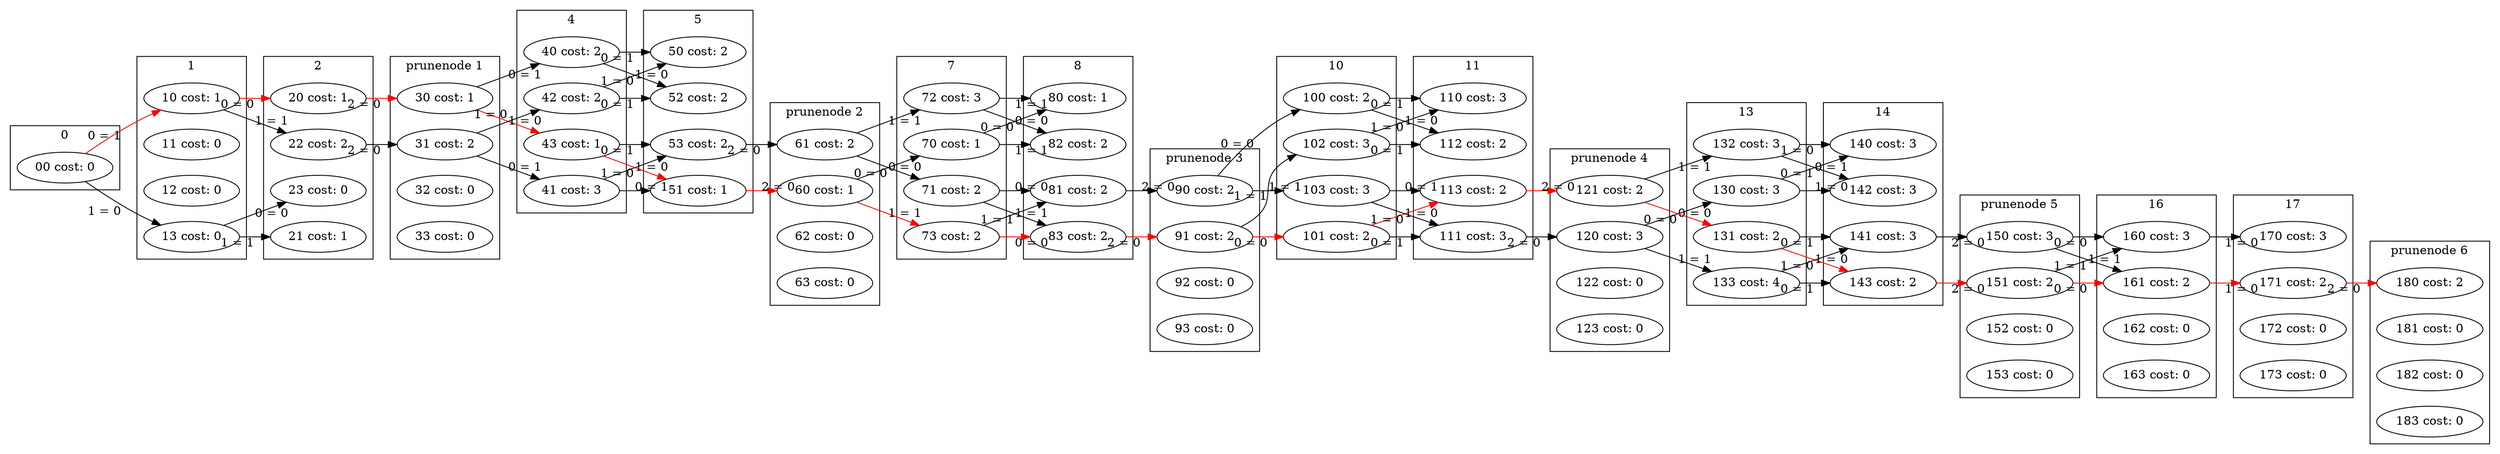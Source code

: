 strict digraph mainGraph {
	graph [rankdir=LR]
	subgraph cluster0 {
		graph [label=0]
		00 [label="00 cost: 0"]
	}
	subgraph cluster1 {
		graph [label=1]
		10 [label="10 cost: 1"]
		11 [label="11 cost: 0"]
		12 [label="12 cost: 0"]
		13 [label="13 cost: 0"]
	}
	subgraph cluster2 {
		graph [label=2]
		20 [label="20 cost: 1"]
		21 [label="21 cost: 1"]
		22 [label="22 cost: 2"]
		23 [label="23 cost: 0"]
	}
	subgraph "clusterprunenode 1" {
		graph [label="prunenode 1"]
		30 [label="30 cost: 1"]
		31 [label="31 cost: 2"]
		32 [label="32 cost: 0"]
		33 [label="33 cost: 0"]
	}
	subgraph cluster4 {
		graph [label=4]
		40 [label="40 cost: 2"]
		41 [label="41 cost: 3"]
		42 [label="42 cost: 2"]
		43 [label="43 cost: 1"]
	}
	subgraph cluster5 {
		graph [label=5]
		50 [label="50 cost: 2"]
		51 [label="51 cost: 1"]
		52 [label="52 cost: 2"]
		53 [label="53 cost: 2"]
	}
	subgraph "clusterprunenode 2" {
		graph [label="prunenode 2"]
		60 [label="60 cost: 1"]
		61 [label="61 cost: 2"]
		62 [label="62 cost: 0"]
		63 [label="63 cost: 0"]
	}
	subgraph cluster7 {
		graph [label=7]
		70 [label="70 cost: 1"]
		71 [label="71 cost: 2"]
		72 [label="72 cost: 3"]
		73 [label="73 cost: 2"]
	}
	subgraph cluster8 {
		graph [label=8]
		80 [label="80 cost: 1"]
		81 [label="81 cost: 2"]
		82 [label="82 cost: 2"]
		83 [label="83 cost: 2"]
	}
	subgraph "clusterprunenode 3" {
		graph [label="prunenode 3"]
		90 [label="90 cost: 2"]
		91 [label="91 cost: 2"]
		92 [label="92 cost: 0"]
		93 [label="93 cost: 0"]
	}
	subgraph cluster10 {
		graph [label=10]
		100 [label="100 cost: 2"]
		101 [label="101 cost: 2"]
		102 [label="102 cost: 3"]
		103 [label="103 cost: 3"]
	}
	subgraph cluster11 {
		graph [label=11]
		110 [label="110 cost: 3"]
		111 [label="111 cost: 3"]
		112 [label="112 cost: 2"]
		113 [label="113 cost: 2"]
	}
	subgraph "clusterprunenode 4" {
		graph [label="prunenode 4"]
		120 [label="120 cost: 3"]
		121 [label="121 cost: 2"]
		122 [label="122 cost: 0"]
		123 [label="123 cost: 0"]
	}
	subgraph cluster13 {
		graph [label=13]
		130 [label="130 cost: 3"]
		131 [label="131 cost: 2"]
		132 [label="132 cost: 3"]
		133 [label="133 cost: 4"]
	}
	subgraph cluster14 {
		graph [label=14]
		140 [label="140 cost: 3"]
		141 [label="141 cost: 3"]
		142 [label="142 cost: 3"]
		143 [label="143 cost: 2"]
	}
	subgraph "clusterprunenode 5" {
		graph [label="prunenode 5"]
		150 [label="150 cost: 3"]
		151 [label="151 cost: 2"]
		152 [label="152 cost: 0"]
		153 [label="153 cost: 0"]
	}
	subgraph cluster16 {
		graph [label=16]
		160 [label="160 cost: 3"]
		161 [label="161 cost: 2"]
		162 [label="162 cost: 0"]
		163 [label="163 cost: 0"]
	}
	subgraph cluster17 {
		graph [label=17]
		170 [label="170 cost: 3"]
		171 [label="171 cost: 2"]
		172 [label="172 cost: 0"]
		173 [label="173 cost: 0"]
	}
	subgraph "clusterprunenode 6" {
		graph [label="prunenode 6"]
		180 [label="180 cost: 2"]
		181 [label="181 cost: 0"]
		182 [label="182 cost: 0"]
		183 [label="183 cost: 0"]
	}
	00 -> 10 [rank=same xlabel="0 = 1"]
	00 -> 13 [rank=same xlabel="1 = 0"]
	10 -> 20 [rank=same xlabel="0 = 0"]
	10 -> 22 [rank=same xlabel="1 = 1"]
	13 -> 23 [rank=same xlabel="0 = 0"]
	13 -> 21 [rank=same xlabel="1 = 1"]
	100 -> 110 [rank=same xlabel="0 = 1"]
	100 -> 112 [rank=same xlabel="1 = 0"]
	103 -> 113 [rank=same xlabel="0 = 1"]
	103 -> 111 [rank=same xlabel="1 = 0"]
	101 -> 111 [rank=same xlabel="0 = 1"]
	101 -> 113 [rank=same xlabel="1 = 0"]
	102 -> 112 [rank=same xlabel="0 = 1"]
	102 -> 110 [rank=same xlabel="1 = 0"]
	101 -> 111 [rank=same xlabel="0 = 1"]
	101 -> 113 [rank=same xlabel="1 = 0"]
	102 -> 112 [rank=same xlabel="0 = 1"]
	102 -> 110 [rank=same xlabel="1 = 0"]
	100 -> 110 [rank=same xlabel="0 = 1"]
	100 -> 112 [rank=same xlabel="1 = 0"]
	103 -> 113 [rank=same xlabel="0 = 1"]
	103 -> 111 [rank=same xlabel="1 = 0"]
	101 -> 111 [rank=same xlabel="0 = 1"]
	101 -> 113 [rank=same xlabel="1 = 0"]
	102 -> 112 [rank=same xlabel="0 = 1"]
	102 -> 110 [rank=same xlabel="1 = 0"]
	100 -> 110 [rank=same xlabel="0 = 1"]
	100 -> 112 [rank=same xlabel="1 = 0"]
	103 -> 113 [rank=same xlabel="0 = 1"]
	103 -> 111 [rank=same xlabel="1 = 0"]
	100 -> 110 [rank=same xlabel="0 = 1"]
	100 -> 112 [rank=same xlabel="1 = 0"]
	103 -> 113 [rank=same xlabel="0 = 1"]
	103 -> 111 [rank=same xlabel="1 = 0"]
	101 -> 111 [rank=same xlabel="0 = 1"]
	101 -> 113 [rank=same xlabel="1 = 0"]
	102 -> 112 [rank=same xlabel="0 = 1"]
	102 -> 110 [rank=same xlabel="1 = 0"]
	113 -> 121 [rank=same xlabel="2 = 0"]
	111 -> 120 [rank=same xlabel="2 = 0"]
	111 -> 120 [rank=same xlabel="2 = 0"]
	113 -> 121 [rank=same xlabel="2 = 0"]
	111 -> 120 [rank=same xlabel="2 = 0"]
	113 -> 121 [rank=same xlabel="2 = 0"]
	113 -> 121 [rank=same xlabel="2 = 0"]
	111 -> 120 [rank=same xlabel="2 = 0"]
	111 -> 120 [rank=same xlabel="2 = 0"]
	113 -> 121 [rank=same xlabel="2 = 0"]
	113 -> 121 [rank=same xlabel="2 = 0"]
	111 -> 120 [rank=same xlabel="2 = 0"]
	113 -> 121 [rank=same xlabel="2 = 0"]
	111 -> 120 [rank=same xlabel="2 = 0"]
	111 -> 120 [rank=same xlabel="2 = 0"]
	113 -> 121 [rank=same xlabel="2 = 0"]
	121 -> 131 [rank=same xlabel="0 = 0"]
	121 -> 132 [rank=same xlabel="1 = 1"]
	120 -> 130 [rank=same xlabel="0 = 0"]
	120 -> 133 [rank=same xlabel="1 = 1"]
	120 -> 130 [rank=same xlabel="0 = 0"]
	120 -> 133 [rank=same xlabel="1 = 1"]
	121 -> 131 [rank=same xlabel="0 = 0"]
	121 -> 132 [rank=same xlabel="1 = 1"]
	120 -> 130 [rank=same xlabel="0 = 0"]
	120 -> 133 [rank=same xlabel="1 = 1"]
	121 -> 131 [rank=same xlabel="0 = 0"]
	121 -> 132 [rank=same xlabel="1 = 1"]
	121 -> 131 [rank=same xlabel="0 = 0"]
	121 -> 132 [rank=same xlabel="1 = 1"]
	120 -> 130 [rank=same xlabel="0 = 0"]
	120 -> 133 [rank=same xlabel="1 = 1"]
	120 -> 130 [rank=same xlabel="0 = 0"]
	120 -> 133 [rank=same xlabel="1 = 1"]
	121 -> 131 [rank=same xlabel="0 = 0"]
	121 -> 132 [rank=same xlabel="1 = 1"]
	121 -> 131 [rank=same xlabel="0 = 0"]
	121 -> 132 [rank=same xlabel="1 = 1"]
	120 -> 130 [rank=same xlabel="0 = 0"]
	120 -> 133 [rank=same xlabel="1 = 1"]
	121 -> 131 [rank=same xlabel="0 = 0"]
	121 -> 132 [rank=same xlabel="1 = 1"]
	120 -> 130 [rank=same xlabel="0 = 0"]
	120 -> 133 [rank=same xlabel="1 = 1"]
	120 -> 130 [rank=same xlabel="0 = 0"]
	120 -> 133 [rank=same xlabel="1 = 1"]
	121 -> 131 [rank=same xlabel="0 = 0"]
	121 -> 132 [rank=same xlabel="1 = 1"]
	131 -> 141 [rank=same xlabel="0 = 1"]
	131 -> 143 [rank=same xlabel="1 = 0"]
	132 -> 142 [rank=same xlabel="0 = 1"]
	132 -> 140 [rank=same xlabel="1 = 0"]
	130 -> 140 [rank=same xlabel="0 = 1"]
	130 -> 142 [rank=same xlabel="1 = 0"]
	133 -> 143 [rank=same xlabel="0 = 1"]
	133 -> 141 [rank=same xlabel="1 = 0"]
	130 -> 140 [rank=same xlabel="0 = 1"]
	130 -> 142 [rank=same xlabel="1 = 0"]
	133 -> 143 [rank=same xlabel="0 = 1"]
	133 -> 141 [rank=same xlabel="1 = 0"]
	131 -> 141 [rank=same xlabel="0 = 1"]
	131 -> 143 [rank=same xlabel="1 = 0"]
	132 -> 142 [rank=same xlabel="0 = 1"]
	132 -> 140 [rank=same xlabel="1 = 0"]
	130 -> 140 [rank=same xlabel="0 = 1"]
	130 -> 142 [rank=same xlabel="1 = 0"]
	133 -> 143 [rank=same xlabel="0 = 1"]
	133 -> 141 [rank=same xlabel="1 = 0"]
	131 -> 141 [rank=same xlabel="0 = 1"]
	131 -> 143 [rank=same xlabel="1 = 0"]
	132 -> 142 [rank=same xlabel="0 = 1"]
	132 -> 140 [rank=same xlabel="1 = 0"]
	131 -> 141 [rank=same xlabel="0 = 1"]
	131 -> 143 [rank=same xlabel="1 = 0"]
	132 -> 142 [rank=same xlabel="0 = 1"]
	132 -> 140 [rank=same xlabel="1 = 0"]
	130 -> 140 [rank=same xlabel="0 = 1"]
	130 -> 142 [rank=same xlabel="1 = 0"]
	133 -> 143 [rank=same xlabel="0 = 1"]
	133 -> 141 [rank=same xlabel="1 = 0"]
	130 -> 140 [rank=same xlabel="0 = 1"]
	130 -> 142 [rank=same xlabel="1 = 0"]
	133 -> 143 [rank=same xlabel="0 = 1"]
	133 -> 141 [rank=same xlabel="1 = 0"]
	131 -> 141 [rank=same xlabel="0 = 1"]
	131 -> 143 [rank=same xlabel="1 = 0"]
	132 -> 142 [rank=same xlabel="0 = 1"]
	132 -> 140 [rank=same xlabel="1 = 0"]
	131 -> 141 [rank=same xlabel="0 = 1"]
	131 -> 143 [rank=same xlabel="1 = 0"]
	132 -> 142 [rank=same xlabel="0 = 1"]
	132 -> 140 [rank=same xlabel="1 = 0"]
	130 -> 140 [rank=same xlabel="0 = 1"]
	130 -> 142 [rank=same xlabel="1 = 0"]
	133 -> 143 [rank=same xlabel="0 = 1"]
	133 -> 141 [rank=same xlabel="1 = 0"]
	131 -> 141 [rank=same xlabel="0 = 1"]
	131 -> 143 [rank=same xlabel="1 = 0"]
	132 -> 142 [rank=same xlabel="0 = 1"]
	132 -> 140 [rank=same xlabel="1 = 0"]
	130 -> 140 [rank=same xlabel="0 = 1"]
	130 -> 142 [rank=same xlabel="1 = 0"]
	133 -> 143 [rank=same xlabel="0 = 1"]
	133 -> 141 [rank=same xlabel="1 = 0"]
	130 -> 140 [rank=same xlabel="0 = 1"]
	130 -> 142 [rank=same xlabel="1 = 0"]
	133 -> 143 [rank=same xlabel="0 = 1"]
	133 -> 141 [rank=same xlabel="1 = 0"]
	131 -> 141 [rank=same xlabel="0 = 1"]
	131 -> 143 [rank=same xlabel="1 = 0"]
	132 -> 142 [rank=same xlabel="0 = 1"]
	132 -> 140 [rank=same xlabel="1 = 0"]
	141 -> 150 [rank=same xlabel="2 = 0"]
	143 -> 151 [rank=same xlabel="2 = 0"]
	143 -> 151 [rank=same xlabel="2 = 0"]
	141 -> 150 [rank=same xlabel="2 = 0"]
	143 -> 151 [rank=same xlabel="2 = 0"]
	141 -> 150 [rank=same xlabel="2 = 0"]
	141 -> 150 [rank=same xlabel="2 = 0"]
	143 -> 151 [rank=same xlabel="2 = 0"]
	143 -> 151 [rank=same xlabel="2 = 0"]
	141 -> 150 [rank=same xlabel="2 = 0"]
	141 -> 150 [rank=same xlabel="2 = 0"]
	143 -> 151 [rank=same xlabel="2 = 0"]
	141 -> 150 [rank=same xlabel="2 = 0"]
	143 -> 151 [rank=same xlabel="2 = 0"]
	143 -> 151 [rank=same xlabel="2 = 0"]
	141 -> 150 [rank=same xlabel="2 = 0"]
	143 -> 151 [rank=same xlabel="2 = 0"]
	141 -> 150 [rank=same xlabel="2 = 0"]
	141 -> 150 [rank=same xlabel="2 = 0"]
	143 -> 151 [rank=same xlabel="2 = 0"]
	141 -> 150 [rank=same xlabel="2 = 0"]
	143 -> 151 [rank=same xlabel="2 = 0"]
	143 -> 151 [rank=same xlabel="2 = 0"]
	141 -> 150 [rank=same xlabel="2 = 0"]
	141 -> 150 [rank=same xlabel="2 = 0"]
	143 -> 151 [rank=same xlabel="2 = 0"]
	143 -> 151 [rank=same xlabel="2 = 0"]
	141 -> 150 [rank=same xlabel="2 = 0"]
	143 -> 151 [rank=same xlabel="2 = 0"]
	141 -> 150 [rank=same xlabel="2 = 0"]
	141 -> 150 [rank=same xlabel="2 = 0"]
	143 -> 151 [rank=same xlabel="2 = 0"]
	150 -> 160 [rank=same xlabel="0 = 0"]
	150 -> 161 [rank=same xlabel="1 = 1"]
	151 -> 161 [rank=same xlabel="0 = 0"]
	151 -> 160 [rank=same xlabel="1 = 1"]
	151 -> 161 [rank=same xlabel="0 = 0"]
	151 -> 160 [rank=same xlabel="1 = 1"]
	150 -> 160 [rank=same xlabel="0 = 0"]
	150 -> 161 [rank=same xlabel="1 = 1"]
	151 -> 161 [rank=same xlabel="0 = 0"]
	151 -> 160 [rank=same xlabel="1 = 1"]
	150 -> 160 [rank=same xlabel="0 = 0"]
	150 -> 161 [rank=same xlabel="1 = 1"]
	150 -> 160 [rank=same xlabel="0 = 0"]
	150 -> 161 [rank=same xlabel="1 = 1"]
	151 -> 161 [rank=same xlabel="0 = 0"]
	151 -> 160 [rank=same xlabel="1 = 1"]
	151 -> 161 [rank=same xlabel="0 = 0"]
	151 -> 160 [rank=same xlabel="1 = 1"]
	150 -> 160 [rank=same xlabel="0 = 0"]
	150 -> 161 [rank=same xlabel="1 = 1"]
	150 -> 160 [rank=same xlabel="0 = 0"]
	150 -> 161 [rank=same xlabel="1 = 1"]
	151 -> 161 [rank=same xlabel="0 = 0"]
	151 -> 160 [rank=same xlabel="1 = 1"]
	150 -> 160 [rank=same xlabel="0 = 0"]
	150 -> 161 [rank=same xlabel="1 = 1"]
	151 -> 161 [rank=same xlabel="0 = 0"]
	151 -> 160 [rank=same xlabel="1 = 1"]
	151 -> 161 [rank=same xlabel="0 = 0"]
	151 -> 160 [rank=same xlabel="1 = 1"]
	150 -> 160 [rank=same xlabel="0 = 0"]
	150 -> 161 [rank=same xlabel="1 = 1"]
	151 -> 161 [rank=same xlabel="0 = 0"]
	151 -> 160 [rank=same xlabel="1 = 1"]
	150 -> 160 [rank=same xlabel="0 = 0"]
	150 -> 161 [rank=same xlabel="1 = 1"]
	150 -> 160 [rank=same xlabel="0 = 0"]
	150 -> 161 [rank=same xlabel="1 = 1"]
	151 -> 161 [rank=same xlabel="0 = 0"]
	151 -> 160 [rank=same xlabel="1 = 1"]
	150 -> 160 [rank=same xlabel="0 = 0"]
	150 -> 161 [rank=same xlabel="1 = 1"]
	151 -> 161 [rank=same xlabel="0 = 0"]
	151 -> 160 [rank=same xlabel="1 = 1"]
	151 -> 161 [rank=same xlabel="0 = 0"]
	151 -> 160 [rank=same xlabel="1 = 1"]
	150 -> 160 [rank=same xlabel="0 = 0"]
	150 -> 161 [rank=same xlabel="1 = 1"]
	150 -> 160 [rank=same xlabel="0 = 0"]
	150 -> 161 [rank=same xlabel="1 = 1"]
	151 -> 161 [rank=same xlabel="0 = 0"]
	151 -> 160 [rank=same xlabel="1 = 1"]
	151 -> 161 [rank=same xlabel="0 = 0"]
	151 -> 160 [rank=same xlabel="1 = 1"]
	150 -> 160 [rank=same xlabel="0 = 0"]
	150 -> 161 [rank=same xlabel="1 = 1"]
	151 -> 161 [rank=same xlabel="0 = 0"]
	151 -> 160 [rank=same xlabel="1 = 1"]
	150 -> 160 [rank=same xlabel="0 = 0"]
	150 -> 161 [rank=same xlabel="1 = 1"]
	150 -> 160 [rank=same xlabel="0 = 0"]
	150 -> 161 [rank=same xlabel="1 = 1"]
	151 -> 161 [rank=same xlabel="0 = 0"]
	151 -> 160 [rank=same xlabel="1 = 1"]
	160 -> 170 [rank=same xlabel="0 = 1"]
	160 -> 170 [rank=same xlabel="1 = 0"]
	161 -> 171 [rank=same xlabel="0 = 1"]
	161 -> 171 [rank=same xlabel="1 = 0"]
	161 -> 171 [rank=same xlabel="0 = 1"]
	161 -> 171 [rank=same xlabel="1 = 0"]
	160 -> 170 [rank=same xlabel="0 = 1"]
	160 -> 170 [rank=same xlabel="1 = 0"]
	161 -> 171 [rank=same xlabel="0 = 1"]
	161 -> 171 [rank=same xlabel="1 = 0"]
	160 -> 170 [rank=same xlabel="0 = 1"]
	160 -> 170 [rank=same xlabel="1 = 0"]
	160 -> 170 [rank=same xlabel="0 = 1"]
	160 -> 170 [rank=same xlabel="1 = 0"]
	161 -> 171 [rank=same xlabel="0 = 1"]
	161 -> 171 [rank=same xlabel="1 = 0"]
	161 -> 171 [rank=same xlabel="0 = 1"]
	161 -> 171 [rank=same xlabel="1 = 0"]
	160 -> 170 [rank=same xlabel="0 = 1"]
	160 -> 170 [rank=same xlabel="1 = 0"]
	160 -> 170 [rank=same xlabel="0 = 1"]
	160 -> 170 [rank=same xlabel="1 = 0"]
	161 -> 171 [rank=same xlabel="0 = 1"]
	161 -> 171 [rank=same xlabel="1 = 0"]
	160 -> 170 [rank=same xlabel="0 = 1"]
	160 -> 170 [rank=same xlabel="1 = 0"]
	161 -> 171 [rank=same xlabel="0 = 1"]
	161 -> 171 [rank=same xlabel="1 = 0"]
	161 -> 171 [rank=same xlabel="0 = 1"]
	161 -> 171 [rank=same xlabel="1 = 0"]
	160 -> 170 [rank=same xlabel="0 = 1"]
	160 -> 170 [rank=same xlabel="1 = 0"]
	161 -> 171 [rank=same xlabel="0 = 1"]
	161 -> 171 [rank=same xlabel="1 = 0"]
	160 -> 170 [rank=same xlabel="0 = 1"]
	160 -> 170 [rank=same xlabel="1 = 0"]
	160 -> 170 [rank=same xlabel="0 = 1"]
	160 -> 170 [rank=same xlabel="1 = 0"]
	161 -> 171 [rank=same xlabel="0 = 1"]
	161 -> 171 [rank=same xlabel="1 = 0"]
	160 -> 170 [rank=same xlabel="0 = 1"]
	160 -> 170 [rank=same xlabel="1 = 0"]
	161 -> 171 [rank=same xlabel="0 = 1"]
	161 -> 171 [rank=same xlabel="1 = 0"]
	161 -> 171 [rank=same xlabel="0 = 1"]
	161 -> 171 [rank=same xlabel="1 = 0"]
	160 -> 170 [rank=same xlabel="0 = 1"]
	160 -> 170 [rank=same xlabel="1 = 0"]
	160 -> 170 [rank=same xlabel="0 = 1"]
	160 -> 170 [rank=same xlabel="1 = 0"]
	161 -> 171 [rank=same xlabel="0 = 1"]
	161 -> 171 [rank=same xlabel="1 = 0"]
	161 -> 171 [rank=same xlabel="0 = 1"]
	161 -> 171 [rank=same xlabel="1 = 0"]
	160 -> 170 [rank=same xlabel="0 = 1"]
	160 -> 170 [rank=same xlabel="1 = 0"]
	161 -> 171 [rank=same xlabel="0 = 1"]
	161 -> 171 [rank=same xlabel="1 = 0"]
	160 -> 170 [rank=same xlabel="0 = 1"]
	160 -> 170 [rank=same xlabel="1 = 0"]
	160 -> 170 [rank=same xlabel="0 = 1"]
	160 -> 170 [rank=same xlabel="1 = 0"]
	161 -> 171 [rank=same xlabel="0 = 1"]
	161 -> 171 [rank=same xlabel="1 = 0"]
	161 -> 171 [rank=same xlabel="0 = 1"]
	161 -> 171 [rank=same xlabel="1 = 0"]
	160 -> 170 [rank=same xlabel="0 = 1"]
	160 -> 170 [rank=same xlabel="1 = 0"]
	160 -> 170 [rank=same xlabel="0 = 1"]
	160 -> 170 [rank=same xlabel="1 = 0"]
	161 -> 171 [rank=same xlabel="0 = 1"]
	161 -> 171 [rank=same xlabel="1 = 0"]
	160 -> 170 [rank=same xlabel="0 = 1"]
	160 -> 170 [rank=same xlabel="1 = 0"]
	161 -> 171 [rank=same xlabel="0 = 1"]
	161 -> 171 [rank=same xlabel="1 = 0"]
	161 -> 171 [rank=same xlabel="0 = 1"]
	161 -> 171 [rank=same xlabel="1 = 0"]
	160 -> 170 [rank=same xlabel="0 = 1"]
	160 -> 170 [rank=same xlabel="1 = 0"]
	160 -> 170 [rank=same xlabel="0 = 1"]
	160 -> 170 [rank=same xlabel="1 = 0"]
	161 -> 171 [rank=same xlabel="0 = 1"]
	161 -> 171 [rank=same xlabel="1 = 0"]
	161 -> 171 [rank=same xlabel="0 = 1"]
	161 -> 171 [rank=same xlabel="1 = 0"]
	160 -> 170 [rank=same xlabel="0 = 1"]
	160 -> 170 [rank=same xlabel="1 = 0"]
	161 -> 171 [rank=same xlabel="0 = 1"]
	161 -> 171 [rank=same xlabel="1 = 0"]
	160 -> 170 [rank=same xlabel="0 = 1"]
	160 -> 170 [rank=same xlabel="1 = 0"]
	160 -> 170 [rank=same xlabel="0 = 1"]
	160 -> 170 [rank=same xlabel="1 = 0"]
	161 -> 171 [rank=same xlabel="0 = 1"]
	161 -> 171 [rank=same xlabel="1 = 0"]
	160 -> 170 [rank=same xlabel="0 = 1"]
	160 -> 170 [rank=same xlabel="1 = 0"]
	161 -> 171 [rank=same xlabel="0 = 1"]
	161 -> 171 [rank=same xlabel="1 = 0"]
	161 -> 171 [rank=same xlabel="0 = 1"]
	161 -> 171 [rank=same xlabel="1 = 0"]
	160 -> 170 [rank=same xlabel="0 = 1"]
	160 -> 170 [rank=same xlabel="1 = 0"]
	161 -> 171 [rank=same xlabel="0 = 1"]
	161 -> 171 [rank=same xlabel="1 = 0"]
	160 -> 170 [rank=same xlabel="0 = 1"]
	160 -> 170 [rank=same xlabel="1 = 0"]
	160 -> 170 [rank=same xlabel="0 = 1"]
	160 -> 170 [rank=same xlabel="1 = 0"]
	161 -> 171 [rank=same xlabel="0 = 1"]
	161 -> 171 [rank=same xlabel="1 = 0"]
	161 -> 171 [rank=same xlabel="0 = 1"]
	161 -> 171 [rank=same xlabel="1 = 0"]
	160 -> 170 [rank=same xlabel="0 = 1"]
	160 -> 170 [rank=same xlabel="1 = 0"]
	160 -> 170 [rank=same xlabel="0 = 1"]
	160 -> 170 [rank=same xlabel="1 = 0"]
	161 -> 171 [rank=same xlabel="0 = 1"]
	161 -> 171 [rank=same xlabel="1 = 0"]
	160 -> 170 [rank=same xlabel="0 = 1"]
	160 -> 170 [rank=same xlabel="1 = 0"]
	161 -> 171 [rank=same xlabel="0 = 1"]
	161 -> 171 [rank=same xlabel="1 = 0"]
	161 -> 171 [rank=same xlabel="0 = 1"]
	161 -> 171 [rank=same xlabel="1 = 0"]
	160 -> 170 [rank=same xlabel="0 = 1"]
	160 -> 170 [rank=same xlabel="1 = 0"]
	171 -> 180 [rank=same xlabel="2 = 0"]
	171 -> 180 [rank=same xlabel="2 = 0"]
	171 -> 180 [rank=same xlabel="2 = 0"]
	171 -> 180 [rank=same xlabel="2 = 0"]
	171 -> 180 [rank=same xlabel="2 = 0"]
	171 -> 180 [rank=same xlabel="2 = 0"]
	171 -> 180 [rank=same xlabel="2 = 0"]
	171 -> 180 [rank=same xlabel="2 = 0"]
	171 -> 180 [rank=same xlabel="2 = 0"]
	171 -> 180 [rank=same xlabel="2 = 0"]
	171 -> 180 [rank=same xlabel="2 = 0"]
	171 -> 180 [rank=same xlabel="2 = 0"]
	171 -> 180 [rank=same xlabel="2 = 0"]
	171 -> 180 [rank=same xlabel="2 = 0"]
	171 -> 180 [rank=same xlabel="2 = 0"]
	171 -> 180 [rank=same xlabel="2 = 0"]
	171 -> 180 [rank=same xlabel="2 = 0"]
	171 -> 180 [rank=same xlabel="2 = 0"]
	171 -> 180 [rank=same xlabel="2 = 0"]
	171 -> 180 [rank=same xlabel="2 = 0"]
	171 -> 180 [rank=same xlabel="2 = 0"]
	171 -> 180 [rank=same xlabel="2 = 0"]
	171 -> 180 [rank=same xlabel="2 = 0"]
	171 -> 180 [rank=same xlabel="2 = 0"]
	171 -> 180 [rank=same xlabel="2 = 0"]
	171 -> 180 [rank=same xlabel="2 = 0"]
	171 -> 180 [rank=same xlabel="2 = 0"]
	171 -> 180 [rank=same xlabel="2 = 0"]
	171 -> 180 [rank=same xlabel="2 = 0"]
	171 -> 180 [rank=same xlabel="2 = 0"]
	171 -> 180 [rank=same xlabel="2 = 0"]
	171 -> 180 [rank=same xlabel="2 = 0"]
	171 -> 180 [rank=same xlabel="2 = 0"]
	171 -> 180 [rank=same xlabel="2 = 0"]
	171 -> 180 [rank=same xlabel="2 = 0"]
	171 -> 180 [rank=same xlabel="2 = 0"]
	171 -> 180 [rank=same xlabel="2 = 0"]
	171 -> 180 [rank=same xlabel="2 = 0"]
	171 -> 180 [rank=same xlabel="2 = 0"]
	171 -> 180 [rank=same xlabel="2 = 0"]
	171 -> 180 [rank=same xlabel="2 = 0"]
	171 -> 180 [rank=same xlabel="2 = 0"]
	171 -> 180 [rank=same xlabel="2 = 0"]
	171 -> 180 [rank=same xlabel="2 = 0"]
	171 -> 180 [rank=same xlabel="2 = 0"]
	171 -> 180 [rank=same xlabel="2 = 0"]
	171 -> 180 [rank=same xlabel="2 = 0"]
	171 -> 180 [rank=same xlabel="2 = 0"]
	171 -> 180 [rank=same xlabel="2 = 0"]
	171 -> 180 [rank=same xlabel="2 = 0"]
	171 -> 180 [rank=same xlabel="2 = 0"]
	171 -> 180 [rank=same xlabel="2 = 0"]
	171 -> 180 [rank=same xlabel="2 = 0"]
	171 -> 180 [rank=same xlabel="2 = 0"]
	171 -> 180 [rank=same xlabel="2 = 0"]
	171 -> 180 [rank=same xlabel="2 = 0"]
	171 -> 180 [rank=same xlabel="2 = 0"]
	171 -> 180 [rank=same xlabel="2 = 0"]
	171 -> 180 [rank=same xlabel="2 = 0"]
	171 -> 180 [rank=same xlabel="2 = 0"]
	171 -> 180 [rank=same xlabel="2 = 0"]
	171 -> 180 [rank=same xlabel="2 = 0"]
	171 -> 180 [rank=same xlabel="2 = 0"]
	171 -> 180 [rank=same xlabel="2 = 0"]
	20 -> 30 [rank=same xlabel="2 = 0"]
	22 -> 31 [rank=same xlabel="2 = 0"]
	30 -> 40 [rank=same xlabel="0 = 1"]
	30 -> 43 [rank=same xlabel="1 = 0"]
	31 -> 41 [rank=same xlabel="0 = 1"]
	31 -> 42 [rank=same xlabel="1 = 0"]
	40 -> 50 [rank=same xlabel="0 = 1"]
	40 -> 52 [rank=same xlabel="1 = 0"]
	43 -> 53 [rank=same xlabel="0 = 1"]
	43 -> 51 [rank=same xlabel="1 = 0"]
	41 -> 51 [rank=same xlabel="0 = 1"]
	41 -> 53 [rank=same xlabel="1 = 0"]
	42 -> 52 [rank=same xlabel="0 = 1"]
	42 -> 50 [rank=same xlabel="1 = 0"]
	53 -> 61 [rank=same xlabel="2 = 0"]
	51 -> 60 [rank=same xlabel="2 = 0"]
	51 -> 60 [rank=same xlabel="2 = 0"]
	53 -> 61 [rank=same xlabel="2 = 0"]
	61 -> 71 [rank=same xlabel="0 = 0"]
	61 -> 72 [rank=same xlabel="1 = 1"]
	60 -> 70 [rank=same xlabel="0 = 0"]
	60 -> 73 [rank=same xlabel="1 = 1"]
	60 -> 70 [rank=same xlabel="0 = 0"]
	60 -> 73 [rank=same xlabel="1 = 1"]
	61 -> 71 [rank=same xlabel="0 = 0"]
	61 -> 72 [rank=same xlabel="1 = 1"]
	71 -> 81 [rank=same xlabel="0 = 0"]
	71 -> 83 [rank=same xlabel="1 = 1"]
	72 -> 82 [rank=same xlabel="0 = 0"]
	72 -> 80 [rank=same xlabel="1 = 1"]
	70 -> 80 [rank=same xlabel="0 = 0"]
	70 -> 82 [rank=same xlabel="1 = 1"]
	73 -> 83 [rank=same xlabel="0 = 0"]
	73 -> 81 [rank=same xlabel="1 = 1"]
	70 -> 80 [rank=same xlabel="0 = 0"]
	70 -> 82 [rank=same xlabel="1 = 1"]
	73 -> 83 [rank=same xlabel="0 = 0"]
	73 -> 81 [rank=same xlabel="1 = 1"]
	71 -> 81 [rank=same xlabel="0 = 0"]
	71 -> 83 [rank=same xlabel="1 = 1"]
	72 -> 82 [rank=same xlabel="0 = 0"]
	72 -> 80 [rank=same xlabel="1 = 1"]
	81 -> 90 [rank=same xlabel="2 = 0"]
	83 -> 91 [rank=same xlabel="2 = 0"]
	83 -> 91 [rank=same xlabel="2 = 0"]
	81 -> 90 [rank=same xlabel="2 = 0"]
	83 -> 91 [rank=same xlabel="2 = 0"]
	81 -> 90 [rank=same xlabel="2 = 0"]
	81 -> 90 [rank=same xlabel="2 = 0"]
	83 -> 91 [rank=same xlabel="2 = 0"]
	90 -> 100 [rank=same xlabel="0 = 0"]
	90 -> 103 [rank=same xlabel="1 = 1"]
	91 -> 101 [rank=same xlabel="0 = 0"]
	91 -> 102 [rank=same xlabel="1 = 1"]
	91 -> 101 [rank=same xlabel="0 = 0"]
	91 -> 102 [rank=same xlabel="1 = 1"]
	90 -> 100 [rank=same xlabel="0 = 0"]
	90 -> 103 [rank=same xlabel="1 = 1"]
	91 -> 101 [rank=same xlabel="0 = 0"]
	91 -> 102 [rank=same xlabel="1 = 1"]
	90 -> 100 [rank=same xlabel="0 = 0"]
	90 -> 103 [rank=same xlabel="1 = 1"]
	90 -> 100 [rank=same xlabel="0 = 0"]
	90 -> 103 [rank=same xlabel="1 = 1"]
	91 -> 101 [rank=same xlabel="0 = 0"]
	91 -> 102 [rank=same xlabel="1 = 1"]
	171 -> 180 [color=red]
	161 -> 171 [color=red]
	151 -> 161 [color=red]
	143 -> 151 [color=red]
	131 -> 143 [color=red]
	121 -> 131 [color=red]
	113 -> 121 [color=red]
	101 -> 113 [color=red]
	91 -> 101 [color=red]
	83 -> 91 [color=red]
	73 -> 83 [color=red]
	60 -> 73 [color=red]
	51 -> 60 [color=red]
	43 -> 51 [color=red]
	30 -> 43 [color=red]
	20 -> 30 [color=red]
	10 -> 20 [color=red]
	00 -> 10 [color=red]
}
